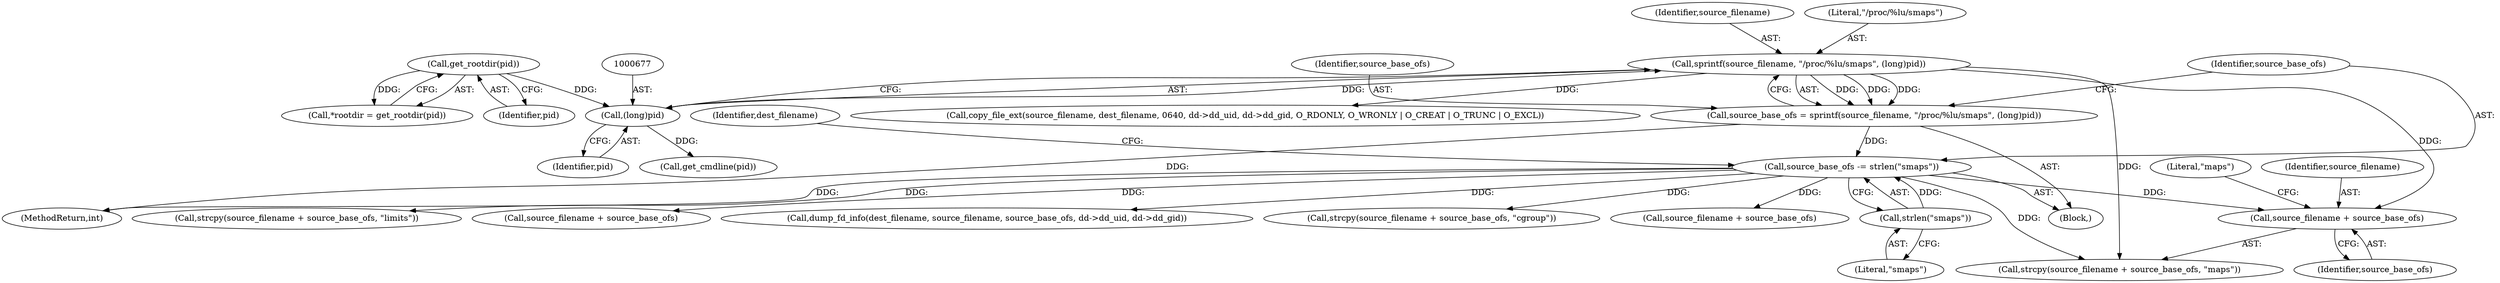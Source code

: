 digraph "0_abrt_8939398b82006ba1fec4ed491339fc075f43fc7c_1@pointer" {
"1000700" [label="(Call,source_filename + source_base_ofs)"];
"1000673" [label="(Call,sprintf(source_filename, \"/proc/%lu/smaps\", (long)pid))"];
"1000676" [label="(Call,(long)pid)"];
"1000663" [label="(Call,get_rootdir(pid))"];
"1000679" [label="(Call,source_base_ofs -= strlen(\"smaps\"))"];
"1000681" [label="(Call,strlen(\"smaps\"))"];
"1000671" [label="(Call,source_base_ofs = sprintf(source_filename, \"/proc/%lu/smaps\", (long)pid))"];
"1000752" [label="(Call,source_filename + source_base_ofs)"];
"1000699" [label="(Call,strcpy(source_filename + source_base_ofs, \"maps\"))"];
"1000850" [label="(Call,get_cmdline(pid))"];
"1000682" [label="(Literal,\"smaps\")"];
"1000676" [label="(Call,(long)pid)"];
"1000703" [label="(Literal,\"maps\")"];
"1000664" [label="(Identifier,pid)"];
"1000681" [label="(Call,strlen(\"smaps\"))"];
"1000685" [label="(Identifier,dest_filename)"];
"1000663" [label="(Call,get_rootdir(pid))"];
"1000680" [label="(Identifier,source_base_ofs)"];
"1000725" [label="(Call,strcpy(source_filename + source_base_ofs, \"limits\"))"];
"1000679" [label="(Call,source_base_ofs -= strlen(\"smaps\"))"];
"1000678" [label="(Identifier,pid)"];
"1000700" [label="(Call,source_filename + source_base_ofs)"];
"1000673" [label="(Call,sprintf(source_filename, \"/proc/%lu/smaps\", (long)pid))"];
"1000674" [label="(Identifier,source_filename)"];
"1000671" [label="(Call,source_base_ofs = sprintf(source_filename, \"/proc/%lu/smaps\", (long)pid))"];
"1000661" [label="(Call,*rootdir = get_rootdir(pid))"];
"1000707" [label="(Call,copy_file_ext(source_filename, dest_filename, 0640, dd->dd_uid, dd->dd_gid, O_RDONLY, O_WRONLY | O_CREAT | O_TRUNC | O_EXCL))"];
"1000726" [label="(Call,source_filename + source_base_ofs)"];
"1000780" [label="(Call,dump_fd_info(dest_filename, source_filename, source_base_ofs, dd->dd_uid, dd->dd_gid))"];
"1000702" [label="(Identifier,source_base_ofs)"];
"1000701" [label="(Identifier,source_filename)"];
"1000751" [label="(Call,strcpy(source_filename + source_base_ofs, \"cgroup\"))"];
"1001237" [label="(MethodReturn,int)"];
"1000675" [label="(Literal,\"/proc/%lu/smaps\")"];
"1000659" [label="(Block,)"];
"1000672" [label="(Identifier,source_base_ofs)"];
"1000700" -> "1000699"  [label="AST: "];
"1000700" -> "1000702"  [label="CFG: "];
"1000701" -> "1000700"  [label="AST: "];
"1000702" -> "1000700"  [label="AST: "];
"1000703" -> "1000700"  [label="CFG: "];
"1000673" -> "1000700"  [label="DDG: "];
"1000679" -> "1000700"  [label="DDG: "];
"1000673" -> "1000671"  [label="AST: "];
"1000673" -> "1000676"  [label="CFG: "];
"1000674" -> "1000673"  [label="AST: "];
"1000675" -> "1000673"  [label="AST: "];
"1000676" -> "1000673"  [label="AST: "];
"1000671" -> "1000673"  [label="CFG: "];
"1000673" -> "1000671"  [label="DDG: "];
"1000673" -> "1000671"  [label="DDG: "];
"1000673" -> "1000671"  [label="DDG: "];
"1000676" -> "1000673"  [label="DDG: "];
"1000673" -> "1000699"  [label="DDG: "];
"1000673" -> "1000707"  [label="DDG: "];
"1000676" -> "1000678"  [label="CFG: "];
"1000677" -> "1000676"  [label="AST: "];
"1000678" -> "1000676"  [label="AST: "];
"1000663" -> "1000676"  [label="DDG: "];
"1000676" -> "1000850"  [label="DDG: "];
"1000663" -> "1000661"  [label="AST: "];
"1000663" -> "1000664"  [label="CFG: "];
"1000664" -> "1000663"  [label="AST: "];
"1000661" -> "1000663"  [label="CFG: "];
"1000663" -> "1000661"  [label="DDG: "];
"1000679" -> "1000659"  [label="AST: "];
"1000679" -> "1000681"  [label="CFG: "];
"1000680" -> "1000679"  [label="AST: "];
"1000681" -> "1000679"  [label="AST: "];
"1000685" -> "1000679"  [label="CFG: "];
"1000679" -> "1001237"  [label="DDG: "];
"1000681" -> "1000679"  [label="DDG: "];
"1000671" -> "1000679"  [label="DDG: "];
"1000679" -> "1000699"  [label="DDG: "];
"1000679" -> "1000725"  [label="DDG: "];
"1000679" -> "1000726"  [label="DDG: "];
"1000679" -> "1000751"  [label="DDG: "];
"1000679" -> "1000752"  [label="DDG: "];
"1000679" -> "1000780"  [label="DDG: "];
"1000681" -> "1000682"  [label="CFG: "];
"1000682" -> "1000681"  [label="AST: "];
"1000671" -> "1000659"  [label="AST: "];
"1000672" -> "1000671"  [label="AST: "];
"1000680" -> "1000671"  [label="CFG: "];
"1000671" -> "1001237"  [label="DDG: "];
}
